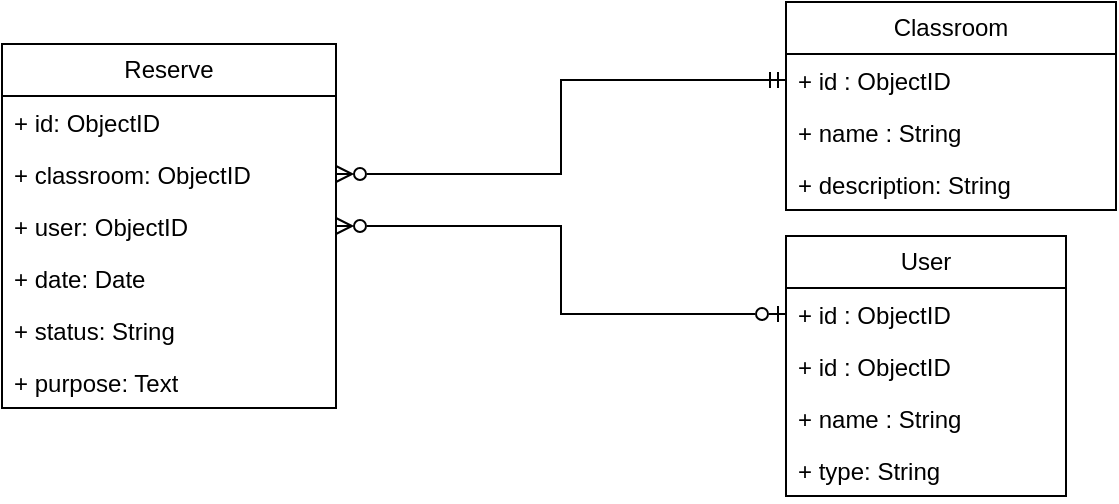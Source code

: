 <mxfile version="26.0.13">
  <diagram name="Page-1" id="Xw-OT8u13y2YpGHufhaO">
    <mxGraphModel dx="710" dy="373" grid="0" gridSize="10" guides="1" tooltips="1" connect="1" arrows="1" fold="1" page="1" pageScale="1" pageWidth="850" pageHeight="1100" background="none" math="0" shadow="0" adaptiveColors="simple">
      <root>
        <mxCell id="0" />
        <mxCell id="1" parent="0" />
        <mxCell id="i59NM2YoJ6HwLMXSleYN-5" value="&lt;div&gt;Classroom&lt;/div&gt;" style="swimlane;fontStyle=0;childLayout=stackLayout;horizontal=1;startSize=26;fillColor=none;horizontalStack=0;resizeParent=1;resizeParentMax=0;resizeLast=0;collapsible=1;marginBottom=0;whiteSpace=wrap;html=1;labelBackgroundColor=none;rounded=0;" parent="1" vertex="1">
          <mxGeometry x="469" y="41" width="165" height="104" as="geometry">
            <mxRectangle x="490" y="250" width="110" height="30" as="alternateBounds" />
          </mxGeometry>
        </mxCell>
        <mxCell id="i59NM2YoJ6HwLMXSleYN-6" value="&lt;div&gt;+ id : ObjectID&lt;/div&gt;" style="text;strokeColor=none;fillColor=none;align=left;verticalAlign=top;spacingLeft=4;spacingRight=4;overflow=hidden;rotatable=0;points=[[0,0.5],[1,0.5]];portConstraint=eastwest;whiteSpace=wrap;html=1;labelBackgroundColor=none;rounded=0;" parent="i59NM2YoJ6HwLMXSleYN-5" vertex="1">
          <mxGeometry y="26" width="165" height="26" as="geometry" />
        </mxCell>
        <mxCell id="i59NM2YoJ6HwLMXSleYN-7" value="+ name : String" style="text;strokeColor=none;fillColor=none;align=left;verticalAlign=top;spacingLeft=4;spacingRight=4;overflow=hidden;rotatable=0;points=[[0,0.5],[1,0.5]];portConstraint=eastwest;whiteSpace=wrap;html=1;labelBackgroundColor=none;rounded=0;" parent="i59NM2YoJ6HwLMXSleYN-5" vertex="1">
          <mxGeometry y="52" width="165" height="26" as="geometry" />
        </mxCell>
        <mxCell id="uQxwyQJkKkR2JC9lQVKh-1" value="&lt;div&gt;+ description: String&lt;/div&gt;" style="text;strokeColor=none;fillColor=none;align=left;verticalAlign=top;spacingLeft=4;spacingRight=4;overflow=hidden;rotatable=0;points=[[0,0.5],[1,0.5]];portConstraint=eastwest;whiteSpace=wrap;html=1;labelBackgroundColor=none;rounded=0;" parent="i59NM2YoJ6HwLMXSleYN-5" vertex="1">
          <mxGeometry y="78" width="165" height="26" as="geometry" />
        </mxCell>
        <mxCell id="i59NM2YoJ6HwLMXSleYN-9" value="&lt;div&gt;User&lt;/div&gt;" style="swimlane;fontStyle=0;childLayout=stackLayout;horizontal=1;startSize=26;fillColor=none;horizontalStack=0;resizeParent=1;resizeParentMax=0;resizeLast=0;collapsible=1;marginBottom=0;whiteSpace=wrap;html=1;labelBackgroundColor=none;rounded=0;" parent="1" vertex="1">
          <mxGeometry x="469" y="158" width="140" height="130" as="geometry" />
        </mxCell>
        <mxCell id="uzlNbjQuaozOqmtYfUtM-9" value="&lt;div&gt;+ id : ObjectID&lt;/div&gt;" style="text;strokeColor=none;fillColor=none;align=left;verticalAlign=top;spacingLeft=4;spacingRight=4;overflow=hidden;rotatable=0;points=[[0,0.5],[1,0.5]];portConstraint=eastwest;whiteSpace=wrap;html=1;labelBackgroundColor=none;rounded=0;" vertex="1" parent="i59NM2YoJ6HwLMXSleYN-9">
          <mxGeometry y="26" width="140" height="26" as="geometry" />
        </mxCell>
        <mxCell id="i59NM2YoJ6HwLMXSleYN-10" value="&lt;div&gt;+ id : ObjectID&lt;/div&gt;" style="text;strokeColor=none;fillColor=none;align=left;verticalAlign=top;spacingLeft=4;spacingRight=4;overflow=hidden;rotatable=0;points=[[0,0.5],[1,0.5]];portConstraint=eastwest;whiteSpace=wrap;html=1;labelBackgroundColor=none;rounded=0;" parent="i59NM2YoJ6HwLMXSleYN-9" vertex="1">
          <mxGeometry y="52" width="140" height="26" as="geometry" />
        </mxCell>
        <mxCell id="i59NM2YoJ6HwLMXSleYN-11" value="+ name : String" style="text;strokeColor=none;fillColor=none;align=left;verticalAlign=top;spacingLeft=4;spacingRight=4;overflow=hidden;rotatable=0;points=[[0,0.5],[1,0.5]];portConstraint=eastwest;whiteSpace=wrap;html=1;labelBackgroundColor=none;rounded=0;" parent="i59NM2YoJ6HwLMXSleYN-9" vertex="1">
          <mxGeometry y="78" width="140" height="26" as="geometry" />
        </mxCell>
        <mxCell id="i59NM2YoJ6HwLMXSleYN-12" value="&lt;div&gt;+ type: String&lt;/div&gt;" style="text;strokeColor=none;fillColor=none;align=left;verticalAlign=top;spacingLeft=4;spacingRight=4;overflow=hidden;rotatable=0;points=[[0,0.5],[1,0.5]];portConstraint=eastwest;whiteSpace=wrap;html=1;labelBackgroundColor=none;rounded=0;" parent="i59NM2YoJ6HwLMXSleYN-9" vertex="1">
          <mxGeometry y="104" width="140" height="26" as="geometry" />
        </mxCell>
        <mxCell id="i59NM2YoJ6HwLMXSleYN-13" value="Reserve" style="swimlane;fontStyle=0;childLayout=stackLayout;horizontal=1;startSize=26;fillColor=none;horizontalStack=0;resizeParent=1;resizeParentMax=0;resizeLast=0;collapsible=1;marginBottom=0;whiteSpace=wrap;html=1;labelBackgroundColor=none;rounded=0;" parent="1" vertex="1">
          <mxGeometry x="77" y="62" width="167" height="182" as="geometry" />
        </mxCell>
        <mxCell id="i59NM2YoJ6HwLMXSleYN-14" value="&lt;div&gt;+ id: ObjectID&lt;/div&gt;" style="text;strokeColor=none;fillColor=none;align=left;verticalAlign=top;spacingLeft=4;spacingRight=4;overflow=hidden;rotatable=0;points=[[0,0.5],[1,0.5]];portConstraint=eastwest;whiteSpace=wrap;html=1;labelBackgroundColor=none;rounded=0;" parent="i59NM2YoJ6HwLMXSleYN-13" vertex="1">
          <mxGeometry y="26" width="167" height="26" as="geometry" />
        </mxCell>
        <mxCell id="uzlNbjQuaozOqmtYfUtM-3" value="&lt;div&gt;+ classroom: ObjectID&lt;/div&gt;" style="text;strokeColor=none;fillColor=none;align=left;verticalAlign=top;spacingLeft=4;spacingRight=4;overflow=hidden;rotatable=0;points=[[0,0.5],[1,0.5]];portConstraint=eastwest;whiteSpace=wrap;html=1;labelBackgroundColor=none;rounded=0;" vertex="1" parent="i59NM2YoJ6HwLMXSleYN-13">
          <mxGeometry y="52" width="167" height="26" as="geometry" />
        </mxCell>
        <mxCell id="i59NM2YoJ6HwLMXSleYN-15" value="&lt;div&gt;+ user: ObjectID&lt;/div&gt;" style="text;strokeColor=none;fillColor=none;align=left;verticalAlign=top;spacingLeft=4;spacingRight=4;overflow=hidden;rotatable=0;points=[[0,0.5],[1,0.5]];portConstraint=eastwest;whiteSpace=wrap;html=1;labelBackgroundColor=none;rounded=0;" parent="i59NM2YoJ6HwLMXSleYN-13" vertex="1">
          <mxGeometry y="78" width="167" height="26" as="geometry" />
        </mxCell>
        <mxCell id="i59NM2YoJ6HwLMXSleYN-16" value="&lt;div&gt;+ date: Date&lt;/div&gt;" style="text;strokeColor=none;fillColor=none;align=left;verticalAlign=top;spacingLeft=4;spacingRight=4;overflow=hidden;rotatable=0;points=[[0,0.5],[1,0.5]];portConstraint=eastwest;whiteSpace=wrap;html=1;labelBackgroundColor=none;rounded=0;" parent="i59NM2YoJ6HwLMXSleYN-13" vertex="1">
          <mxGeometry y="104" width="167" height="26" as="geometry" />
        </mxCell>
        <mxCell id="uzlNbjQuaozOqmtYfUtM-2" value="&lt;div&gt;+ status: String&lt;/div&gt;" style="text;strokeColor=none;fillColor=none;align=left;verticalAlign=top;spacingLeft=4;spacingRight=4;overflow=hidden;rotatable=0;points=[[0,0.5],[1,0.5]];portConstraint=eastwest;whiteSpace=wrap;html=1;labelBackgroundColor=none;rounded=0;" vertex="1" parent="i59NM2YoJ6HwLMXSleYN-13">
          <mxGeometry y="130" width="167" height="26" as="geometry" />
        </mxCell>
        <mxCell id="uzlNbjQuaozOqmtYfUtM-4" value="&lt;div&gt;+ purpose: Text&lt;/div&gt;" style="text;strokeColor=none;fillColor=none;align=left;verticalAlign=top;spacingLeft=4;spacingRight=4;overflow=hidden;rotatable=0;points=[[0,0.5],[1,0.5]];portConstraint=eastwest;whiteSpace=wrap;html=1;labelBackgroundColor=none;rounded=0;" vertex="1" parent="i59NM2YoJ6HwLMXSleYN-13">
          <mxGeometry y="156" width="167" height="26" as="geometry" />
        </mxCell>
        <mxCell id="uzlNbjQuaozOqmtYfUtM-11" style="edgeStyle=orthogonalEdgeStyle;rounded=0;orthogonalLoop=1;jettySize=auto;html=1;exitX=1;exitY=0.5;exitDx=0;exitDy=0;startArrow=ERzeroToMany;startFill=0;endArrow=ERmandOne;endFill=0;" edge="1" parent="1" source="uzlNbjQuaozOqmtYfUtM-3" target="i59NM2YoJ6HwLMXSleYN-6">
          <mxGeometry relative="1" as="geometry" />
        </mxCell>
        <mxCell id="uzlNbjQuaozOqmtYfUtM-12" style="edgeStyle=orthogonalEdgeStyle;rounded=0;orthogonalLoop=1;jettySize=auto;html=1;endArrow=ERzeroToOne;endFill=0;startArrow=ERzeroToMany;startFill=0;" edge="1" parent="1" source="i59NM2YoJ6HwLMXSleYN-15" target="uzlNbjQuaozOqmtYfUtM-9">
          <mxGeometry relative="1" as="geometry" />
        </mxCell>
      </root>
    </mxGraphModel>
  </diagram>
</mxfile>
